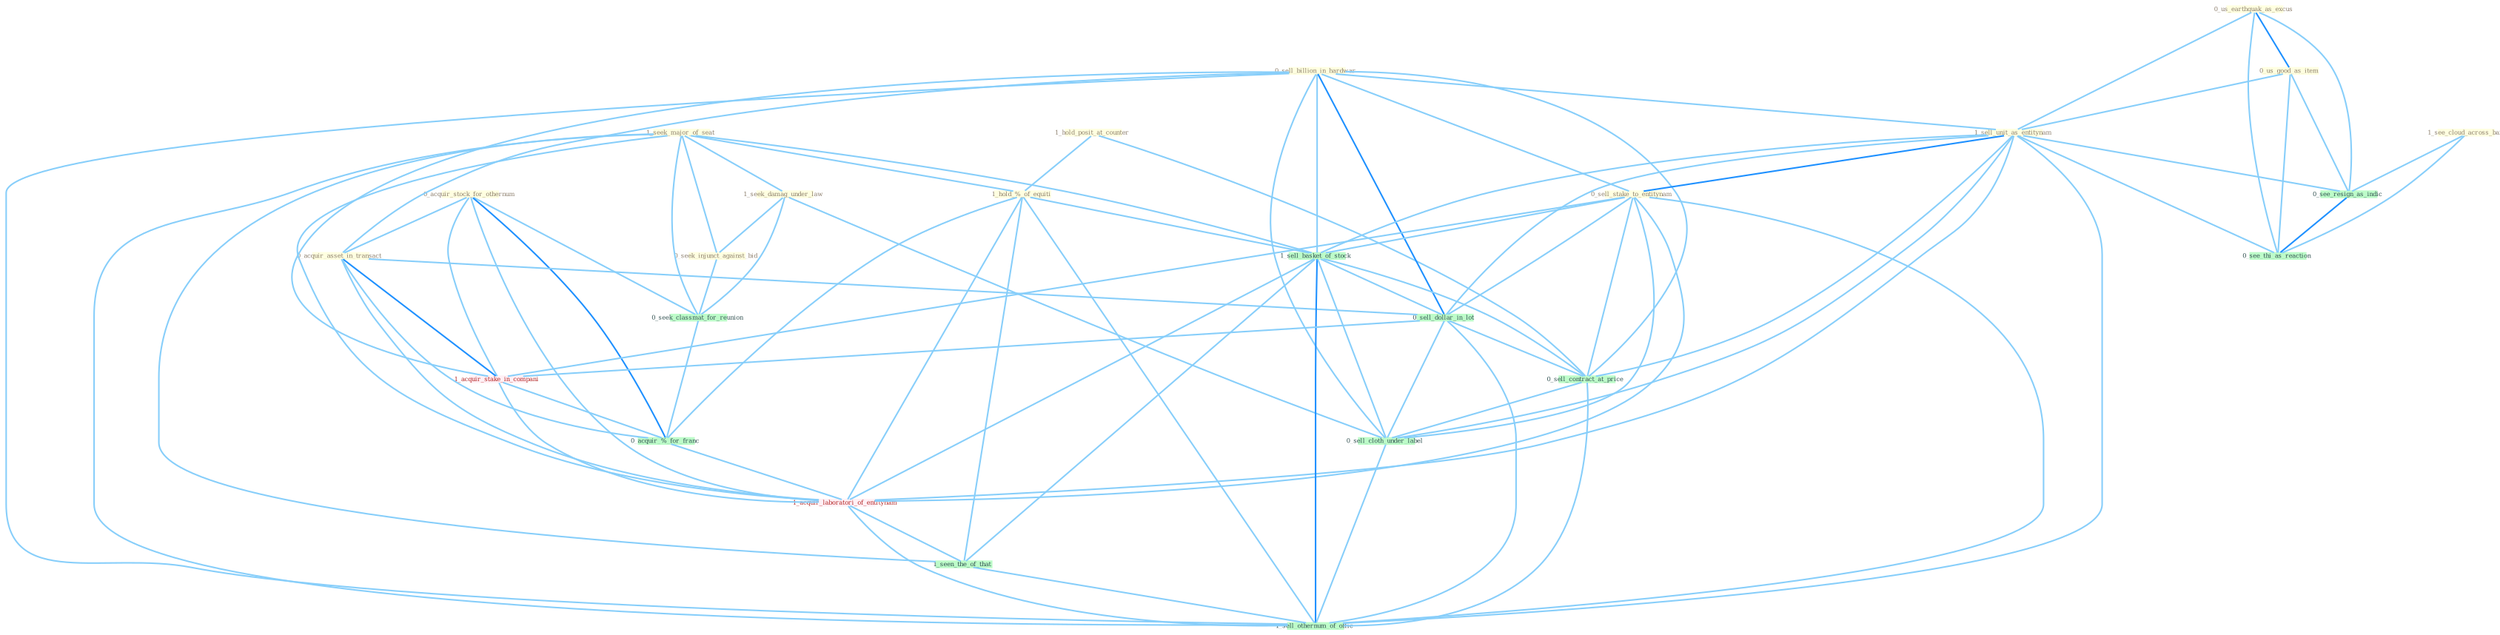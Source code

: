 Graph G{ 
    node
    [shape=polygon,style=filled,width=.5,height=.06,color="#BDFCC9",fixedsize=true,fontsize=4,
    fontcolor="#2f4f4f"];
    {node
    [color="#ffffe0", fontcolor="#8b7d6b"] "1_hold_posit_at_counter " "1_see_cloud_across_bai " "0_acquir_stock_for_othernum " "1_seek_major_of_seat " "1_seek_damag_under_law " "0_seek_injunct_against_bid " "0_us_earthquak_as_excus " "0_sell_billion_in_hardwar " "0_acquir_asset_in_transact " "0_us_good_as_item " "1_sell_unit_as_entitynam " "0_sell_stake_to_entitynam " "1_hold_%_of_equiti "}
{node [color="#fff0f5", fontcolor="#b22222"] "1_acquir_stake_in_compani " "1_acquir_laboratori_of_entitynam "}
edge [color="#B0E2FF"];

	"1_hold_posit_at_counter " -- "1_hold_%_of_equiti " [w="1", color="#87cefa" ];
	"1_hold_posit_at_counter " -- "0_sell_contract_at_price " [w="1", color="#87cefa" ];
	"1_see_cloud_across_bai " -- "0_see_resign_as_indic " [w="1", color="#87cefa" ];
	"1_see_cloud_across_bai " -- "0_see_thi_as_reaction " [w="1", color="#87cefa" ];
	"0_acquir_stock_for_othernum " -- "0_acquir_asset_in_transact " [w="1", color="#87cefa" ];
	"0_acquir_stock_for_othernum " -- "0_seek_classmat_for_reunion " [w="1", color="#87cefa" ];
	"0_acquir_stock_for_othernum " -- "1_acquir_stake_in_compani " [w="1", color="#87cefa" ];
	"0_acquir_stock_for_othernum " -- "0_acquir_%_for_franc " [w="2", color="#1e90ff" , len=0.8];
	"0_acquir_stock_for_othernum " -- "1_acquir_laboratori_of_entitynam " [w="1", color="#87cefa" ];
	"1_seek_major_of_seat " -- "1_seek_damag_under_law " [w="1", color="#87cefa" ];
	"1_seek_major_of_seat " -- "0_seek_injunct_against_bid " [w="1", color="#87cefa" ];
	"1_seek_major_of_seat " -- "1_hold_%_of_equiti " [w="1", color="#87cefa" ];
	"1_seek_major_of_seat " -- "0_seek_classmat_for_reunion " [w="1", color="#87cefa" ];
	"1_seek_major_of_seat " -- "1_sell_basket_of_stock " [w="1", color="#87cefa" ];
	"1_seek_major_of_seat " -- "1_acquir_laboratori_of_entitynam " [w="1", color="#87cefa" ];
	"1_seek_major_of_seat " -- "1_seen_the_of_that " [w="1", color="#87cefa" ];
	"1_seek_major_of_seat " -- "1_sell_othernum_of_offic " [w="1", color="#87cefa" ];
	"1_seek_damag_under_law " -- "0_seek_injunct_against_bid " [w="1", color="#87cefa" ];
	"1_seek_damag_under_law " -- "0_seek_classmat_for_reunion " [w="1", color="#87cefa" ];
	"1_seek_damag_under_law " -- "0_sell_cloth_under_label " [w="1", color="#87cefa" ];
	"0_seek_injunct_against_bid " -- "0_seek_classmat_for_reunion " [w="1", color="#87cefa" ];
	"0_us_earthquak_as_excus " -- "0_us_good_as_item " [w="2", color="#1e90ff" , len=0.8];
	"0_us_earthquak_as_excus " -- "1_sell_unit_as_entitynam " [w="1", color="#87cefa" ];
	"0_us_earthquak_as_excus " -- "0_see_resign_as_indic " [w="1", color="#87cefa" ];
	"0_us_earthquak_as_excus " -- "0_see_thi_as_reaction " [w="1", color="#87cefa" ];
	"0_sell_billion_in_hardwar " -- "0_acquir_asset_in_transact " [w="1", color="#87cefa" ];
	"0_sell_billion_in_hardwar " -- "1_sell_unit_as_entitynam " [w="1", color="#87cefa" ];
	"0_sell_billion_in_hardwar " -- "0_sell_stake_to_entitynam " [w="1", color="#87cefa" ];
	"0_sell_billion_in_hardwar " -- "1_sell_basket_of_stock " [w="1", color="#87cefa" ];
	"0_sell_billion_in_hardwar " -- "0_sell_dollar_in_lot " [w="2", color="#1e90ff" , len=0.8];
	"0_sell_billion_in_hardwar " -- "1_acquir_stake_in_compani " [w="1", color="#87cefa" ];
	"0_sell_billion_in_hardwar " -- "0_sell_contract_at_price " [w="1", color="#87cefa" ];
	"0_sell_billion_in_hardwar " -- "0_sell_cloth_under_label " [w="1", color="#87cefa" ];
	"0_sell_billion_in_hardwar " -- "1_sell_othernum_of_offic " [w="1", color="#87cefa" ];
	"0_acquir_asset_in_transact " -- "0_sell_dollar_in_lot " [w="1", color="#87cefa" ];
	"0_acquir_asset_in_transact " -- "1_acquir_stake_in_compani " [w="2", color="#1e90ff" , len=0.8];
	"0_acquir_asset_in_transact " -- "0_acquir_%_for_franc " [w="1", color="#87cefa" ];
	"0_acquir_asset_in_transact " -- "1_acquir_laboratori_of_entitynam " [w="1", color="#87cefa" ];
	"0_us_good_as_item " -- "1_sell_unit_as_entitynam " [w="1", color="#87cefa" ];
	"0_us_good_as_item " -- "0_see_resign_as_indic " [w="1", color="#87cefa" ];
	"0_us_good_as_item " -- "0_see_thi_as_reaction " [w="1", color="#87cefa" ];
	"1_sell_unit_as_entitynam " -- "0_sell_stake_to_entitynam " [w="2", color="#1e90ff" , len=0.8];
	"1_sell_unit_as_entitynam " -- "1_sell_basket_of_stock " [w="1", color="#87cefa" ];
	"1_sell_unit_as_entitynam " -- "0_sell_dollar_in_lot " [w="1", color="#87cefa" ];
	"1_sell_unit_as_entitynam " -- "0_see_resign_as_indic " [w="1", color="#87cefa" ];
	"1_sell_unit_as_entitynam " -- "0_sell_contract_at_price " [w="1", color="#87cefa" ];
	"1_sell_unit_as_entitynam " -- "1_acquir_laboratori_of_entitynam " [w="1", color="#87cefa" ];
	"1_sell_unit_as_entitynam " -- "0_sell_cloth_under_label " [w="1", color="#87cefa" ];
	"1_sell_unit_as_entitynam " -- "1_sell_othernum_of_offic " [w="1", color="#87cefa" ];
	"1_sell_unit_as_entitynam " -- "0_see_thi_as_reaction " [w="1", color="#87cefa" ];
	"0_sell_stake_to_entitynam " -- "1_sell_basket_of_stock " [w="1", color="#87cefa" ];
	"0_sell_stake_to_entitynam " -- "0_sell_dollar_in_lot " [w="1", color="#87cefa" ];
	"0_sell_stake_to_entitynam " -- "1_acquir_stake_in_compani " [w="1", color="#87cefa" ];
	"0_sell_stake_to_entitynam " -- "0_sell_contract_at_price " [w="1", color="#87cefa" ];
	"0_sell_stake_to_entitynam " -- "1_acquir_laboratori_of_entitynam " [w="1", color="#87cefa" ];
	"0_sell_stake_to_entitynam " -- "0_sell_cloth_under_label " [w="1", color="#87cefa" ];
	"0_sell_stake_to_entitynam " -- "1_sell_othernum_of_offic " [w="1", color="#87cefa" ];
	"1_hold_%_of_equiti " -- "1_sell_basket_of_stock " [w="1", color="#87cefa" ];
	"1_hold_%_of_equiti " -- "0_acquir_%_for_franc " [w="1", color="#87cefa" ];
	"1_hold_%_of_equiti " -- "1_acquir_laboratori_of_entitynam " [w="1", color="#87cefa" ];
	"1_hold_%_of_equiti " -- "1_seen_the_of_that " [w="1", color="#87cefa" ];
	"1_hold_%_of_equiti " -- "1_sell_othernum_of_offic " [w="1", color="#87cefa" ];
	"0_seek_classmat_for_reunion " -- "0_acquir_%_for_franc " [w="1", color="#87cefa" ];
	"1_sell_basket_of_stock " -- "0_sell_dollar_in_lot " [w="1", color="#87cefa" ];
	"1_sell_basket_of_stock " -- "0_sell_contract_at_price " [w="1", color="#87cefa" ];
	"1_sell_basket_of_stock " -- "1_acquir_laboratori_of_entitynam " [w="1", color="#87cefa" ];
	"1_sell_basket_of_stock " -- "0_sell_cloth_under_label " [w="1", color="#87cefa" ];
	"1_sell_basket_of_stock " -- "1_seen_the_of_that " [w="1", color="#87cefa" ];
	"1_sell_basket_of_stock " -- "1_sell_othernum_of_offic " [w="2", color="#1e90ff" , len=0.8];
	"0_sell_dollar_in_lot " -- "1_acquir_stake_in_compani " [w="1", color="#87cefa" ];
	"0_sell_dollar_in_lot " -- "0_sell_contract_at_price " [w="1", color="#87cefa" ];
	"0_sell_dollar_in_lot " -- "0_sell_cloth_under_label " [w="1", color="#87cefa" ];
	"0_sell_dollar_in_lot " -- "1_sell_othernum_of_offic " [w="1", color="#87cefa" ];
	"0_see_resign_as_indic " -- "0_see_thi_as_reaction " [w="2", color="#1e90ff" , len=0.8];
	"1_acquir_stake_in_compani " -- "0_acquir_%_for_franc " [w="1", color="#87cefa" ];
	"1_acquir_stake_in_compani " -- "1_acquir_laboratori_of_entitynam " [w="1", color="#87cefa" ];
	"0_acquir_%_for_franc " -- "1_acquir_laboratori_of_entitynam " [w="1", color="#87cefa" ];
	"0_sell_contract_at_price " -- "0_sell_cloth_under_label " [w="1", color="#87cefa" ];
	"0_sell_contract_at_price " -- "1_sell_othernum_of_offic " [w="1", color="#87cefa" ];
	"1_acquir_laboratori_of_entitynam " -- "1_seen_the_of_that " [w="1", color="#87cefa" ];
	"1_acquir_laboratori_of_entitynam " -- "1_sell_othernum_of_offic " [w="1", color="#87cefa" ];
	"0_sell_cloth_under_label " -- "1_sell_othernum_of_offic " [w="1", color="#87cefa" ];
	"1_seen_the_of_that " -- "1_sell_othernum_of_offic " [w="1", color="#87cefa" ];
}